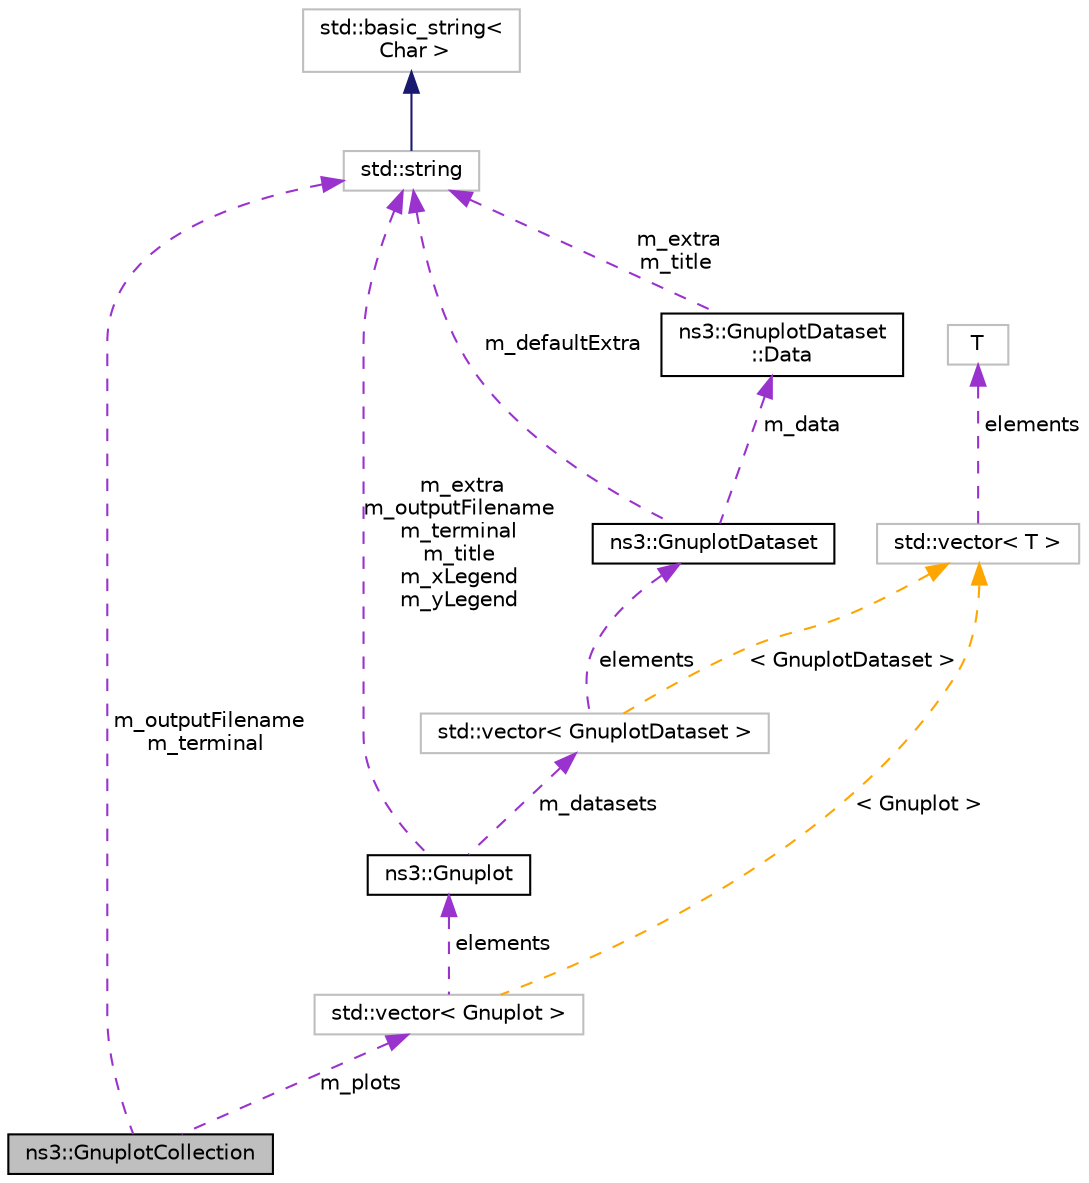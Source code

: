 digraph "ns3::GnuplotCollection"
{
 // LATEX_PDF_SIZE
  edge [fontname="Helvetica",fontsize="10",labelfontname="Helvetica",labelfontsize="10"];
  node [fontname="Helvetica",fontsize="10",shape=record];
  Node1 [label="ns3::GnuplotCollection",height=0.2,width=0.4,color="black", fillcolor="grey75", style="filled", fontcolor="black",tooltip="a simple class to group together multiple gnuplots into one file, e.g."];
  Node2 -> Node1 [dir="back",color="darkorchid3",fontsize="10",style="dashed",label=" m_outputFilename\nm_terminal" ,fontname="Helvetica"];
  Node2 [label="std::string",height=0.2,width=0.4,color="grey75", fillcolor="white", style="filled",tooltip=" "];
  Node3 -> Node2 [dir="back",color="midnightblue",fontsize="10",style="solid",fontname="Helvetica"];
  Node3 [label="std::basic_string\<\l Char \>",height=0.2,width=0.4,color="grey75", fillcolor="white", style="filled",tooltip=" "];
  Node4 -> Node1 [dir="back",color="darkorchid3",fontsize="10",style="dashed",label=" m_plots" ,fontname="Helvetica"];
  Node4 [label="std::vector\< Gnuplot \>",height=0.2,width=0.4,color="grey75", fillcolor="white", style="filled",tooltip=" "];
  Node5 -> Node4 [dir="back",color="darkorchid3",fontsize="10",style="dashed",label=" elements" ,fontname="Helvetica"];
  Node5 [label="ns3::Gnuplot",height=0.2,width=0.4,color="black", fillcolor="white", style="filled",URL="$classns3_1_1_gnuplot.html",tooltip="a simple class to generate gnuplot-ready plotting commands from a set of datasets."];
  Node6 -> Node5 [dir="back",color="darkorchid3",fontsize="10",style="dashed",label=" m_datasets" ,fontname="Helvetica"];
  Node6 [label="std::vector\< GnuplotDataset \>",height=0.2,width=0.4,color="grey75", fillcolor="white", style="filled",tooltip=" "];
  Node7 -> Node6 [dir="back",color="darkorchid3",fontsize="10",style="dashed",label=" elements" ,fontname="Helvetica"];
  Node7 [label="ns3::GnuplotDataset",height=0.2,width=0.4,color="black", fillcolor="white", style="filled",URL="$classns3_1_1_gnuplot_dataset.html",tooltip="Abstract class to store a plot line to be used by ns3::Gnuplot."];
  Node8 -> Node7 [dir="back",color="darkorchid3",fontsize="10",style="dashed",label=" m_data" ,fontname="Helvetica"];
  Node8 [label="ns3::GnuplotDataset\l::Data",height=0.2,width=0.4,color="black", fillcolor="white", style="filled",URL="$structns3_1_1_gnuplot_dataset_1_1_data.html",tooltip="Structure storing the data to plot."];
  Node2 -> Node8 [dir="back",color="darkorchid3",fontsize="10",style="dashed",label=" m_extra\nm_title" ,fontname="Helvetica"];
  Node2 -> Node7 [dir="back",color="darkorchid3",fontsize="10",style="dashed",label=" m_defaultExtra" ,fontname="Helvetica"];
  Node9 -> Node6 [dir="back",color="orange",fontsize="10",style="dashed",label=" \< GnuplotDataset \>" ,fontname="Helvetica"];
  Node9 [label="std::vector\< T \>",height=0.2,width=0.4,color="grey75", fillcolor="white", style="filled",tooltip=" "];
  Node10 -> Node9 [dir="back",color="darkorchid3",fontsize="10",style="dashed",label=" elements" ,fontname="Helvetica"];
  Node10 [label="T",height=0.2,width=0.4,color="grey75", fillcolor="white", style="filled",tooltip=" "];
  Node2 -> Node5 [dir="back",color="darkorchid3",fontsize="10",style="dashed",label=" m_extra\nm_outputFilename\nm_terminal\nm_title\nm_xLegend\nm_yLegend" ,fontname="Helvetica"];
  Node9 -> Node4 [dir="back",color="orange",fontsize="10",style="dashed",label=" \< Gnuplot \>" ,fontname="Helvetica"];
}
